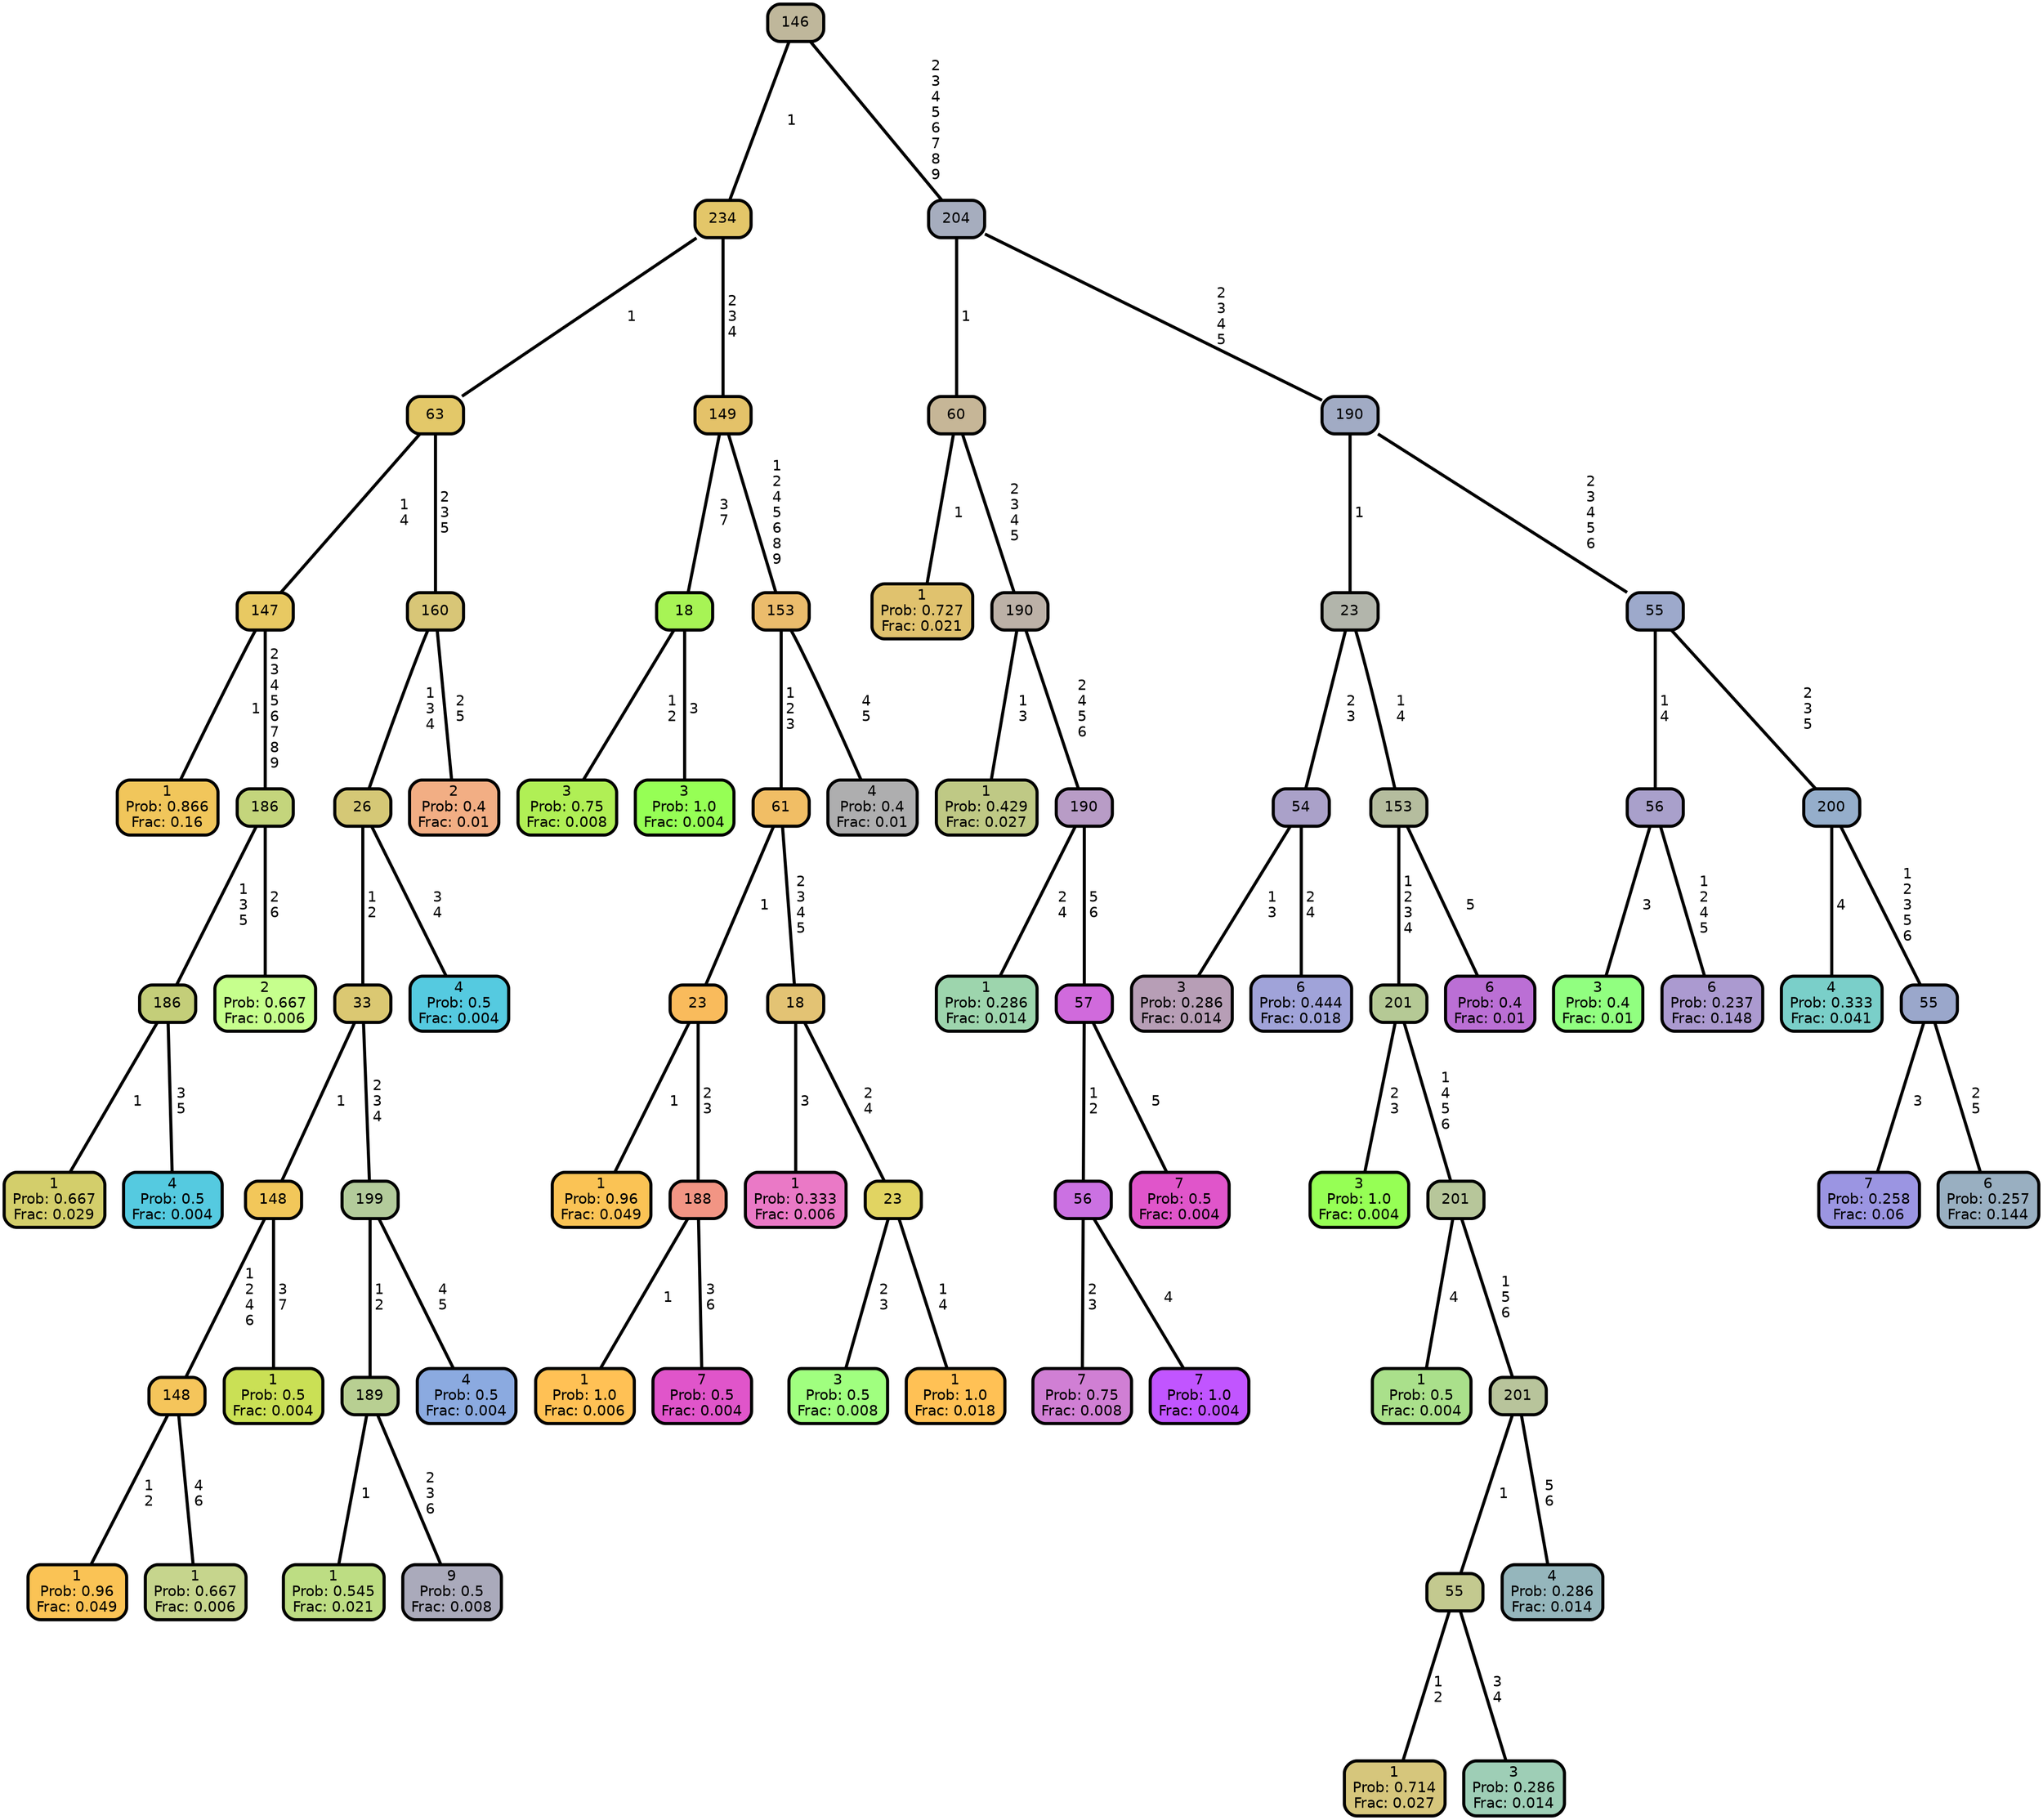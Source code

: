 graph Tree {
node [shape=box, style="filled, rounded",color="black",penwidth="3",fontcolor="black",                 fontname=helvetica] ;
graph [ranksep="0 equally", splines=straight,                 bgcolor=transparent, dpi=200] ;
edge [fontname=helvetica, color=black] ;
0 [label="1
Prob: 0.866
Frac: 0.16", fillcolor="#f1c65b"] ;
1 [label="147", fillcolor="#e8c962"] ;
2 [label="1
Prob: 0.667
Frac: 0.029", fillcolor="#d3ce6b"] ;
3 [label="186", fillcolor="#c4ce79"] ;
4 [label="4
Prob: 0.5
Frac: 0.004", fillcolor="#55cae0"] ;
5 [label="186", fillcolor="#c4d57c"] ;
6 [label="2
Prob: 0.667
Frac: 0.006", fillcolor="#c6ff8d"] ;
7 [label="63", fillcolor="#e3c869"] ;
8 [label="1
Prob: 0.96
Frac: 0.049", fillcolor="#fac355"] ;
9 [label="148", fillcolor="#f5c55b"] ;
10 [label="1
Prob: 0.667
Frac: 0.006", fillcolor="#c6d58d"] ;
11 [label="148", fillcolor="#f2c75a"] ;
12 [label="1
Prob: 0.5
Frac: 0.004", fillcolor="#cae055"] ;
13 [label="33", fillcolor="#dbc872"] ;
14 [label="1
Prob: 0.545
Frac: 0.021", fillcolor="#bddd83"] ;
15 [label="189", fillcolor="#b8cf92"] ;
16 [label="9
Prob: 0.5
Frac: 0.008", fillcolor="#aaaabb"] ;
17 [label="199", fillcolor="#b3cb9b"] ;
18 [label="4
Prob: 0.5
Frac: 0.004", fillcolor="#8baae0"] ;
19 [label="26", fillcolor="#d5c876"] ;
20 [label="4
Prob: 0.5
Frac: 0.004", fillcolor="#55cae0"] ;
21 [label="160", fillcolor="#d8c677"] ;
22 [label="2
Prob: 0.4
Frac: 0.01", fillcolor="#f2ae84"] ;
23 [label="234", fillcolor="#e3c669"] ;
24 [label="3
Prob: 0.75
Frac: 0.008", fillcolor="#b0ef55"] ;
25 [label="18", fillcolor="#a7f455"] ;
26 [label="3
Prob: 1.0
Frac: 0.004", fillcolor="#96ff55"] ;
27 [label="149", fillcolor="#e4c269"] ;
28 [label="1
Prob: 0.96
Frac: 0.049", fillcolor="#fac355"] ;
29 [label="23", fillcolor="#f9bb5c"] ;
30 [label="1
Prob: 1.0
Frac: 0.006", fillcolor="#ffc155"] ;
31 [label="188", fillcolor="#f29584"] ;
32 [label="7
Prob: 0.5
Frac: 0.004", fillcolor="#e055ca"] ;
33 [label="61", fillcolor="#f1be65"] ;
34 [label="1
Prob: 0.333
Frac: 0.006", fillcolor="#ea79c6"] ;
35 [label="18", fillcolor="#e3c374"] ;
36 [label="3
Prob: 0.5
Frac: 0.008", fillcolor="#a0ff7f"] ;
37 [label="23", fillcolor="#e1d462"] ;
38 [label="1
Prob: 1.0
Frac: 0.018", fillcolor="#ffc155"] ;
39 [label="153", fillcolor="#ebbc6c"] ;
40 [label="4
Prob: 0.4
Frac: 0.01", fillcolor="#aeaeaf"] ;
41 [label="146", fillcolor="#bfb79b"] ;
42 [label="1
Prob: 0.727
Frac: 0.021", fillcolor="#e0c26e"] ;
43 [label="60", fillcolor="#c6b697"] ;
44 [label="1
Prob: 0.429
Frac: 0.027", fillcolor="#bfc985"] ;
45 [label="190", fillcolor="#bcb1a7"] ;
46 [label="1
Prob: 0.286
Frac: 0.014", fillcolor="#9dd5ad"] ;
47 [label="190", fillcolor="#b89cc6"] ;
48 [label="7
Prob: 0.75
Frac: 0.008", fillcolor="#d07fd4"] ;
49 [label="56", fillcolor="#cb71e2"] ;
50 [label="7
Prob: 1.0
Frac: 0.004", fillcolor="#c155ff"] ;
51 [label="57", fillcolor="#d06adc"] ;
52 [label="7
Prob: 0.5
Frac: 0.004", fillcolor="#e055ca"] ;
53 [label="204", fillcolor="#a6adbe"] ;
54 [label="3
Prob: 0.286
Frac: 0.014", fillcolor="#b79eb6"] ;
55 [label="54", fillcolor="#aaa1c9"] ;
56 [label="6
Prob: 0.444
Frac: 0.018", fillcolor="#a0a3d9"] ;
57 [label="23", fillcolor="#b2b5ab"] ;
58 [label="3
Prob: 1.0
Frac: 0.004", fillcolor="#96ff55"] ;
59 [label="201", fillcolor="#b5c995"] ;
60 [label="1
Prob: 0.5
Frac: 0.004", fillcolor="#aae08b"] ;
61 [label="201", fillcolor="#b7c69a"] ;
62 [label="1
Prob: 0.714
Frac: 0.027", fillcolor="#d6c67c"] ;
63 [label="55", fillcolor="#c3c98f"] ;
64 [label="3
Prob: 0.286
Frac: 0.014", fillcolor="#9eceb6"] ;
65 [label="201", fillcolor="#b8c49b"] ;
66 [label="4
Prob: 0.286
Frac: 0.014", fillcolor="#95b6bc"] ;
67 [label="153", fillcolor="#b5bd9e"] ;
68 [label="6
Prob: 0.4
Frac: 0.01", fillcolor="#bb6fd5"] ;
69 [label="190", fillcolor="#a1abc4"] ;
70 [label="3
Prob: 0.4
Frac: 0.01", fillcolor="#91ff80"] ;
71 [label="56", fillcolor="#a9a0cb"] ;
72 [label="6
Prob: 0.237
Frac: 0.148", fillcolor="#ab9ad0"] ;
73 [label="55", fillcolor="#9da9cb"] ;
74 [label="4
Prob: 0.333
Frac: 0.041", fillcolor="#7acfc9"] ;
75 [label="200", fillcolor="#95aecb"] ;
76 [label="7
Prob: 0.258
Frac: 0.06", fillcolor="#9b95e2"] ;
77 [label="55", fillcolor="#9aa7cb"] ;
78 [label="6
Prob: 0.257
Frac: 0.144", fillcolor="#99afc1"] ;
1 -- 0 [label=" 1",penwidth=3] ;
1 -- 5 [label=" 2\n 3\n 4\n 5\n 6\n 7\n 8\n 9",penwidth=3] ;
3 -- 2 [label=" 1",penwidth=3] ;
3 -- 4 [label=" 3\n 5",penwidth=3] ;
5 -- 3 [label=" 1\n 3\n 5",penwidth=3] ;
5 -- 6 [label=" 2\n 6",penwidth=3] ;
7 -- 1 [label=" 1\n 4",penwidth=3] ;
7 -- 21 [label=" 2\n 3\n 5",penwidth=3] ;
9 -- 8 [label=" 1\n 2",penwidth=3] ;
9 -- 10 [label=" 4\n 6",penwidth=3] ;
11 -- 9 [label=" 1\n 2\n 4\n 6",penwidth=3] ;
11 -- 12 [label=" 3\n 7",penwidth=3] ;
13 -- 11 [label=" 1",penwidth=3] ;
13 -- 17 [label=" 2\n 3\n 4",penwidth=3] ;
15 -- 14 [label=" 1",penwidth=3] ;
15 -- 16 [label=" 2\n 3\n 6",penwidth=3] ;
17 -- 15 [label=" 1\n 2",penwidth=3] ;
17 -- 18 [label=" 4\n 5",penwidth=3] ;
19 -- 13 [label=" 1\n 2",penwidth=3] ;
19 -- 20 [label=" 3\n 4",penwidth=3] ;
21 -- 19 [label=" 1\n 3\n 4",penwidth=3] ;
21 -- 22 [label=" 2\n 5",penwidth=3] ;
23 -- 7 [label=" 1",penwidth=3] ;
23 -- 27 [label=" 2\n 3\n 4",penwidth=3] ;
25 -- 24 [label=" 1\n 2",penwidth=3] ;
25 -- 26 [label=" 3",penwidth=3] ;
27 -- 25 [label=" 3\n 7",penwidth=3] ;
27 -- 39 [label=" 1\n 2\n 4\n 5\n 6\n 8\n 9",penwidth=3] ;
29 -- 28 [label=" 1",penwidth=3] ;
29 -- 31 [label=" 2\n 3",penwidth=3] ;
31 -- 30 [label=" 1",penwidth=3] ;
31 -- 32 [label=" 3\n 6",penwidth=3] ;
33 -- 29 [label=" 1",penwidth=3] ;
33 -- 35 [label=" 2\n 3\n 4\n 5",penwidth=3] ;
35 -- 34 [label=" 3",penwidth=3] ;
35 -- 37 [label=" 2\n 4",penwidth=3] ;
37 -- 36 [label=" 2\n 3",penwidth=3] ;
37 -- 38 [label=" 1\n 4",penwidth=3] ;
39 -- 33 [label=" 1\n 2\n 3",penwidth=3] ;
39 -- 40 [label=" 4\n 5",penwidth=3] ;
41 -- 23 [label=" 1",penwidth=3] ;
41 -- 53 [label=" 2\n 3\n 4\n 5\n 6\n 7\n 8\n 9",penwidth=3] ;
43 -- 42 [label=" 1",penwidth=3] ;
43 -- 45 [label=" 2\n 3\n 4\n 5",penwidth=3] ;
45 -- 44 [label=" 1\n 3",penwidth=3] ;
45 -- 47 [label=" 2\n 4\n 5\n 6",penwidth=3] ;
47 -- 46 [label=" 2\n 4",penwidth=3] ;
47 -- 51 [label=" 5\n 6",penwidth=3] ;
49 -- 48 [label=" 2\n 3",penwidth=3] ;
49 -- 50 [label=" 4",penwidth=3] ;
51 -- 49 [label=" 1\n 2",penwidth=3] ;
51 -- 52 [label=" 5",penwidth=3] ;
53 -- 43 [label=" 1",penwidth=3] ;
53 -- 69 [label=" 2\n 3\n 4\n 5",penwidth=3] ;
55 -- 54 [label=" 1\n 3",penwidth=3] ;
55 -- 56 [label=" 2\n 4",penwidth=3] ;
57 -- 55 [label=" 2\n 3",penwidth=3] ;
57 -- 67 [label=" 1\n 4",penwidth=3] ;
59 -- 58 [label=" 2\n 3",penwidth=3] ;
59 -- 61 [label=" 1\n 4\n 5\n 6",penwidth=3] ;
61 -- 60 [label=" 4",penwidth=3] ;
61 -- 65 [label=" 1\n 5\n 6",penwidth=3] ;
63 -- 62 [label=" 1\n 2",penwidth=3] ;
63 -- 64 [label=" 3\n 4",penwidth=3] ;
65 -- 63 [label=" 1",penwidth=3] ;
65 -- 66 [label=" 5\n 6",penwidth=3] ;
67 -- 59 [label=" 1\n 2\n 3\n 4",penwidth=3] ;
67 -- 68 [label=" 5",penwidth=3] ;
69 -- 57 [label=" 1",penwidth=3] ;
69 -- 73 [label=" 2\n 3\n 4\n 5\n 6",penwidth=3] ;
71 -- 70 [label=" 3",penwidth=3] ;
71 -- 72 [label=" 1\n 2\n 4\n 5",penwidth=3] ;
73 -- 71 [label=" 1\n 4",penwidth=3] ;
73 -- 75 [label=" 2\n 3\n 5",penwidth=3] ;
75 -- 74 [label=" 4",penwidth=3] ;
75 -- 77 [label=" 1\n 2\n 3\n 5\n 6",penwidth=3] ;
77 -- 76 [label=" 3",penwidth=3] ;
77 -- 78 [label=" 2\n 5",penwidth=3] ;
{rank = same;}}